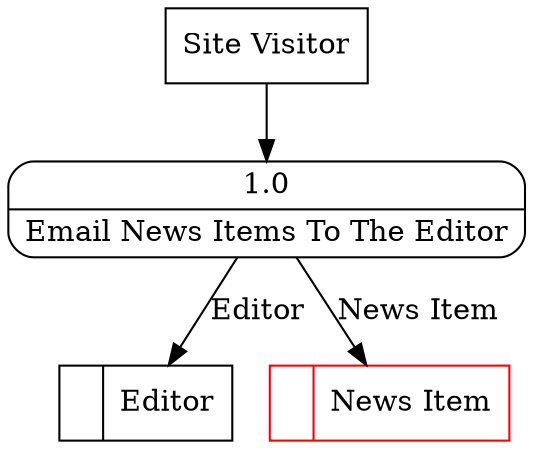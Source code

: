 digraph dfd2{ 
node[shape=record]
200 [label="<f0>  |<f1> Editor " ];
201 [label="<f0>  |<f1> News Item " color=red];
202 [label="Site Visitor" shape=box];
203 [label="{<f0> 1.0|<f1> Email News Items To The Editor }" shape=Mrecord];
202 -> 203
203 -> 201 [label="News Item"]
203 -> 200 [label="Editor"]
}